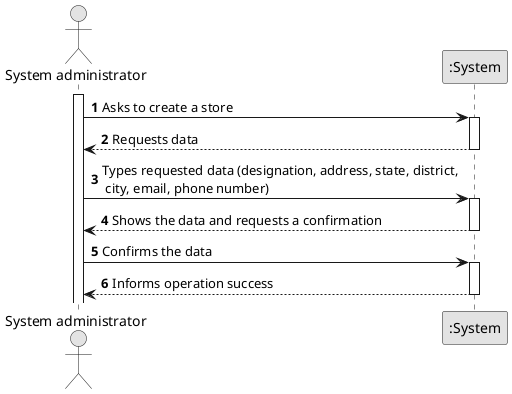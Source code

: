 @startuml
skinparam monochrome true
skinparam packageStyle rectangle
skinparam shadowing false

autonumber

actor "System administrator" as SystemAdmin
participant ":System" as System

activate SystemAdmin

    SystemAdmin -> System : Asks to create a store
    activate System

    System --> SystemAdmin : Requests data
    deactivate System

    SystemAdmin -> System : Types requested data (designation, address, state, district,\n city, email, phone number)
    activate System

    System --> SystemAdmin : Shows the data and requests a confirmation
    deactivate System

    SystemAdmin -> System : Confirms the data
    activate System

    System --> SystemAdmin : Informs operation success

    deactivate System

@enduml
